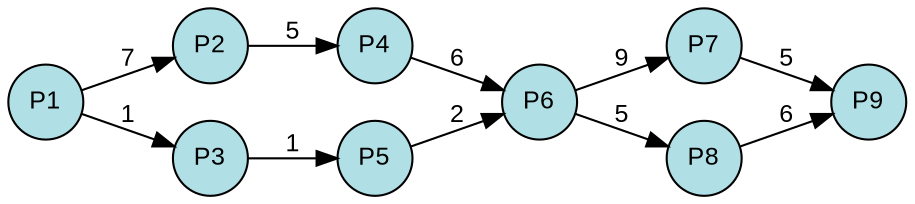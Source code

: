 digraph {
  splines=true;
node [margin=0 fontname=arial fontcolor=black fontsize=12 shape=circle width=0.5 fixedsize=true style=filled fillcolor=powderblue]
  1 [label="P1"]
  2 [label="P2"]
  3 [label="P3"]
  4 [label="P4"]
  5 [label="P5"]
  6 [label="P6"]
  7 [label="P7"]
  8 [label="P8"]
  9 [label="P9"]
rankdir=LR
edge [margin=0 fontname=arial fontcolor=black fontsize=12]
	1 -> 2 [label="7"]
	1 -> 3 [label="1"]
	2 -> 4 [label="5"]
	3 -> 5 [label="1"]
	4 -> 6 [label="6"]
	5 -> 6 [label="2"]
	6 -> 7 [label="9"]
	6 -> 8 [label="5"]
	7 -> 9 [label="5"]
	8 -> 9 [label="6"]
	{rank=same  1 }
	{rank=same  2, 3 }
	{rank=same  4, 5 }
	{rank=same  6 }
	{rank=same  7, 8 }
	{rank=same  9 }
} 
